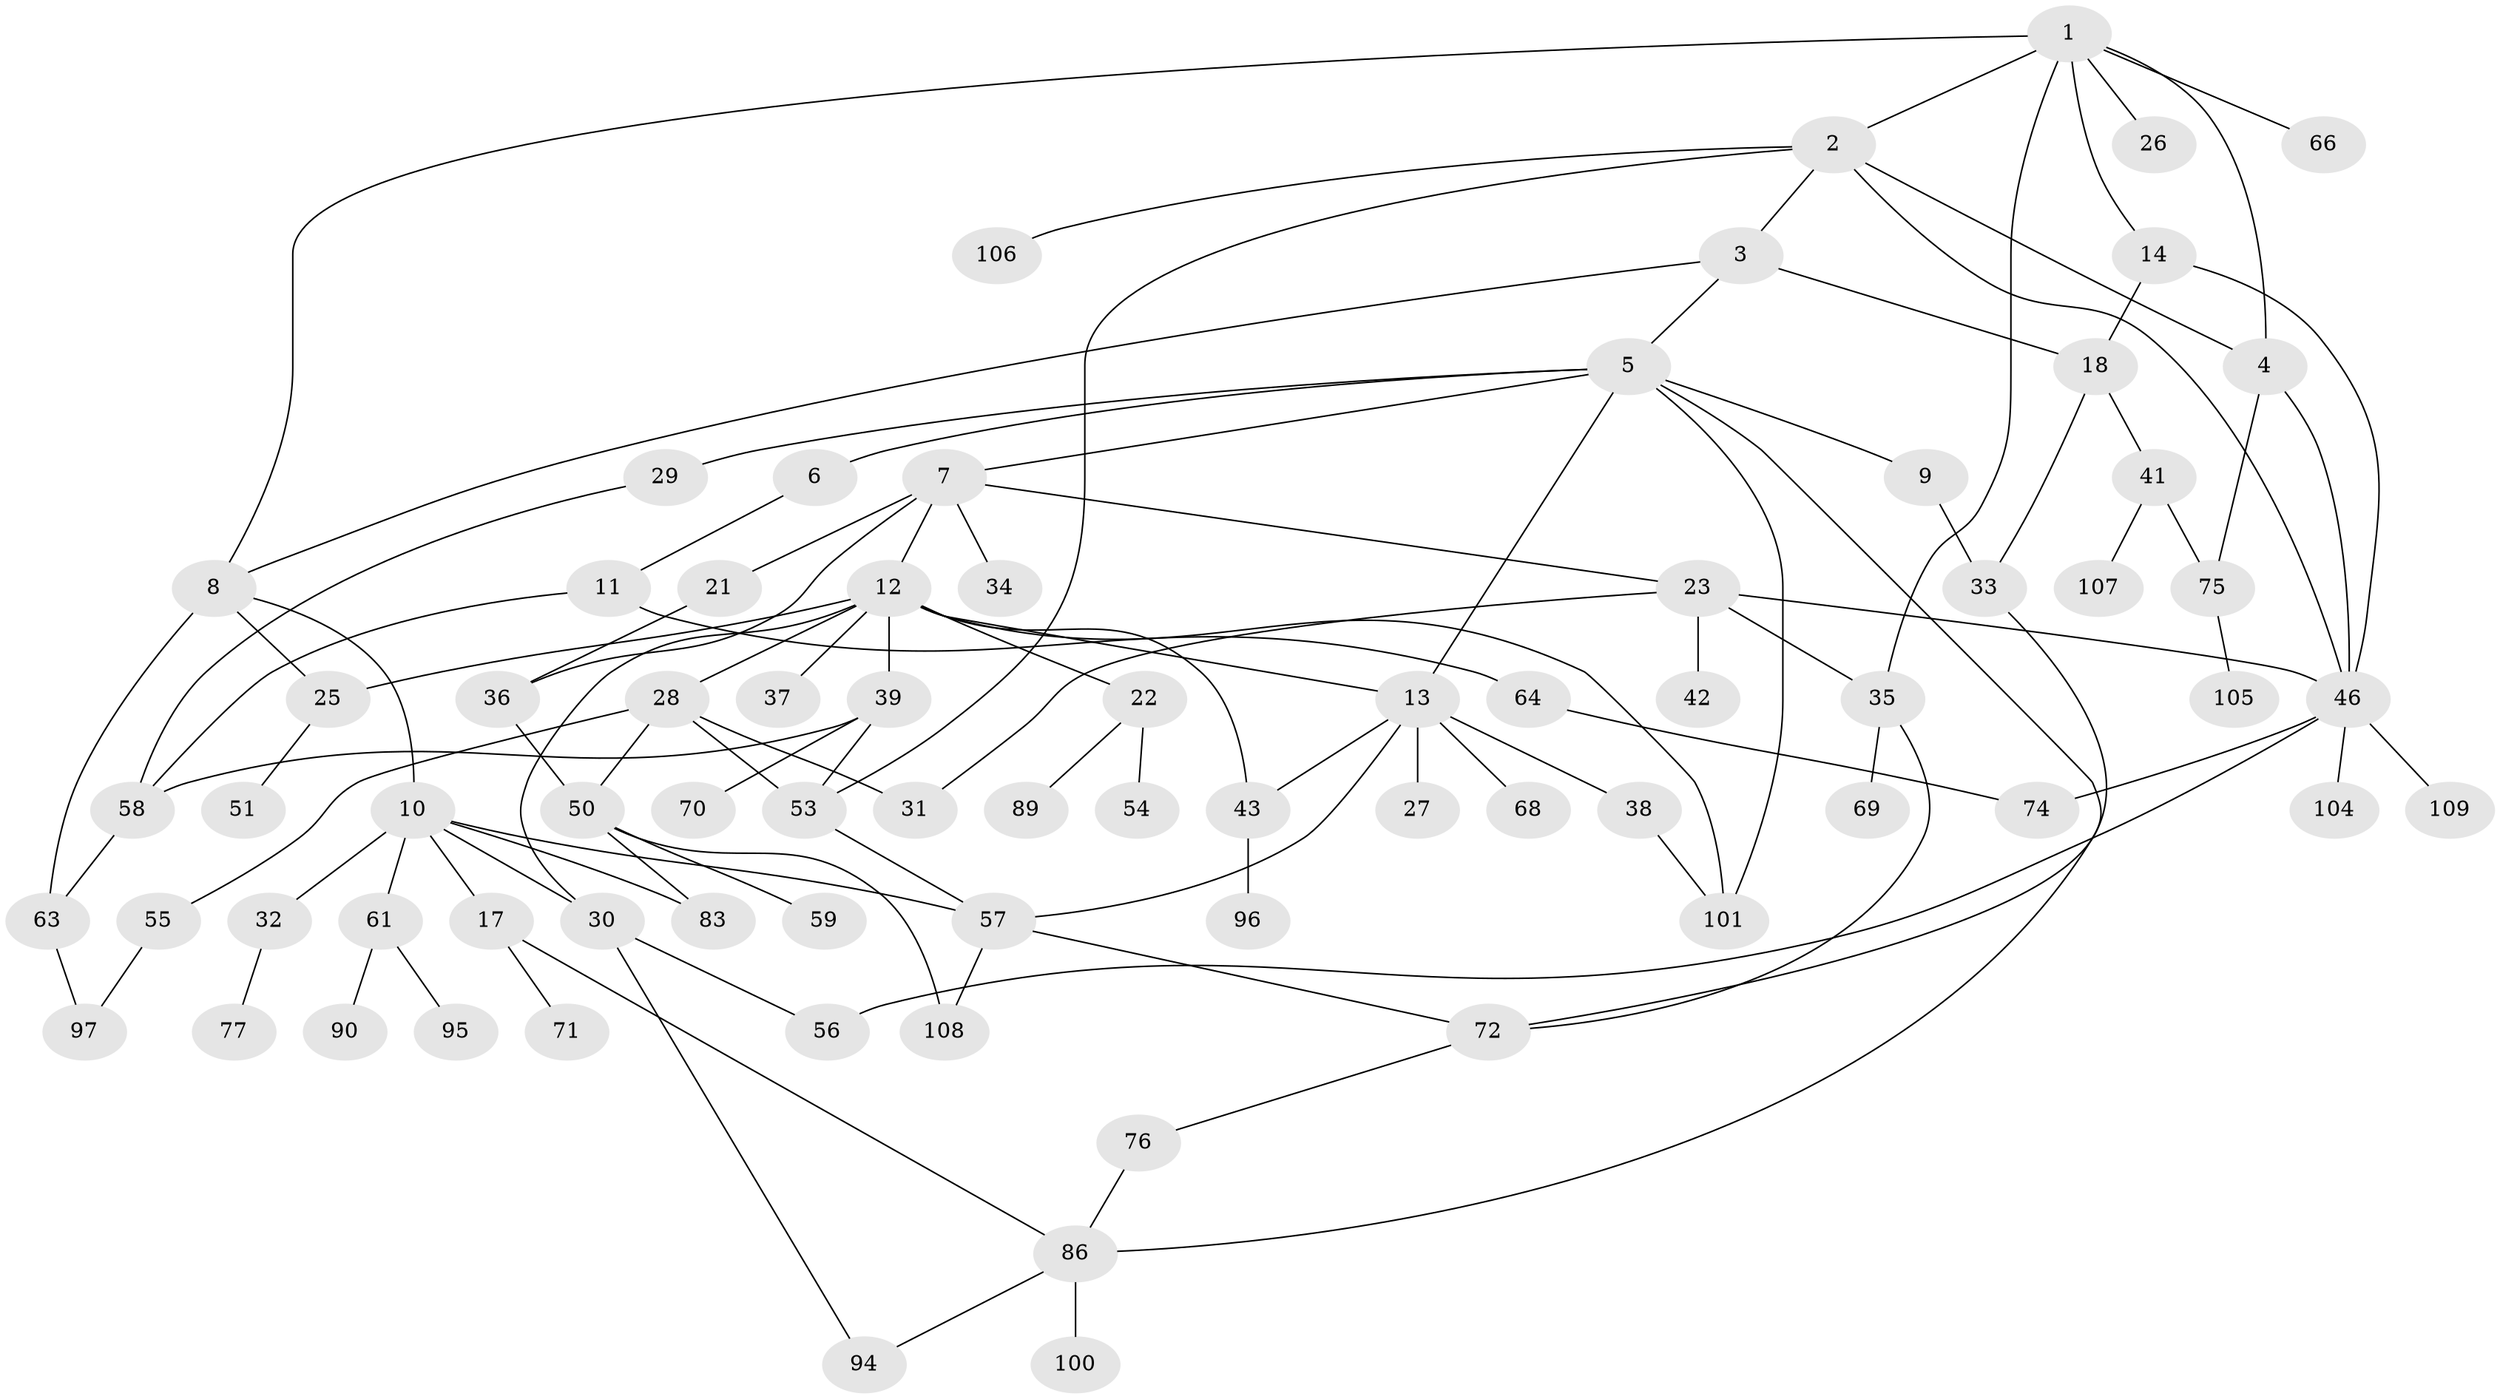 // original degree distribution, {7: 0.01834862385321101, 5: 0.07339449541284404, 4: 0.11009174311926606, 6: 0.027522935779816515, 2: 0.3119266055045872, 9: 0.009174311926605505, 1: 0.25688073394495414, 3: 0.1926605504587156}
// Generated by graph-tools (version 1.1) at 2025/41/03/06/25 10:41:28]
// undirected, 76 vertices, 110 edges
graph export_dot {
graph [start="1"]
  node [color=gray90,style=filled];
  1 [super="+79"];
  2 [super="+88"];
  3 [super="+16"];
  4 [super="+84"];
  5 [super="+40"];
  6;
  7 [super="+19"];
  8 [super="+44"];
  9;
  10 [super="+47"];
  11 [super="+20"];
  12 [super="+15"];
  13 [super="+24"];
  14 [super="+49"];
  17 [super="+48"];
  18 [super="+92"];
  21;
  22 [super="+45"];
  23 [super="+93"];
  25;
  26;
  27;
  28 [super="+102"];
  29;
  30 [super="+81"];
  31;
  32 [super="+78"];
  33 [super="+52"];
  34;
  35;
  36 [super="+99"];
  37 [super="+87"];
  38;
  39 [super="+73"];
  41 [super="+62"];
  42;
  43;
  46 [super="+67"];
  50 [super="+65"];
  51;
  53 [super="+80"];
  54;
  55;
  56;
  57 [super="+85"];
  58 [super="+60"];
  59;
  61 [super="+82"];
  63;
  64;
  66;
  68;
  69;
  70;
  71;
  72 [super="+98"];
  74;
  75;
  76;
  77;
  83;
  86 [super="+91"];
  89;
  90;
  94 [super="+103"];
  95;
  96;
  97;
  100;
  101;
  104;
  105;
  106;
  107;
  108;
  109;
  1 -- 2;
  1 -- 4;
  1 -- 8;
  1 -- 14;
  1 -- 26;
  1 -- 66;
  1 -- 35;
  2 -- 3;
  2 -- 53;
  2 -- 46;
  2 -- 4;
  2 -- 106;
  3 -- 5;
  3 -- 18;
  3 -- 8;
  4 -- 46;
  4 -- 75;
  5 -- 6;
  5 -- 7;
  5 -- 9;
  5 -- 29;
  5 -- 13;
  5 -- 101;
  5 -- 86;
  6 -- 11;
  7 -- 12;
  7 -- 23;
  7 -- 34;
  7 -- 36;
  7 -- 21;
  8 -- 10;
  8 -- 25;
  8 -- 63;
  9 -- 33;
  10 -- 17;
  10 -- 32;
  10 -- 57;
  10 -- 83;
  10 -- 61;
  10 -- 30;
  11 -- 64;
  11 -- 58;
  12 -- 13;
  12 -- 25;
  12 -- 28;
  12 -- 37;
  12 -- 39;
  12 -- 43 [weight=2];
  12 -- 101;
  12 -- 22;
  12 -- 30;
  13 -- 27;
  13 -- 38;
  13 -- 43;
  13 -- 57;
  13 -- 68;
  14 -- 46;
  14 -- 18;
  17 -- 71;
  17 -- 86;
  18 -- 33;
  18 -- 41;
  21 -- 36;
  22 -- 54;
  22 -- 89;
  23 -- 35;
  23 -- 42;
  23 -- 31;
  23 -- 46;
  25 -- 51;
  28 -- 31;
  28 -- 55;
  28 -- 50;
  28 -- 53;
  29 -- 58;
  30 -- 56;
  30 -- 94;
  32 -- 77;
  33 -- 72;
  35 -- 69;
  35 -- 72;
  36 -- 50;
  38 -- 101;
  39 -- 70;
  39 -- 58;
  39 -- 53;
  41 -- 75;
  41 -- 107;
  43 -- 96;
  46 -- 56;
  46 -- 104;
  46 -- 74;
  46 -- 109;
  50 -- 59;
  50 -- 83;
  50 -- 108;
  53 -- 57;
  55 -- 97;
  57 -- 108;
  57 -- 72;
  58 -- 63;
  61 -- 95;
  61 -- 90;
  63 -- 97;
  64 -- 74;
  72 -- 76;
  75 -- 105;
  76 -- 86;
  86 -- 94;
  86 -- 100;
}

